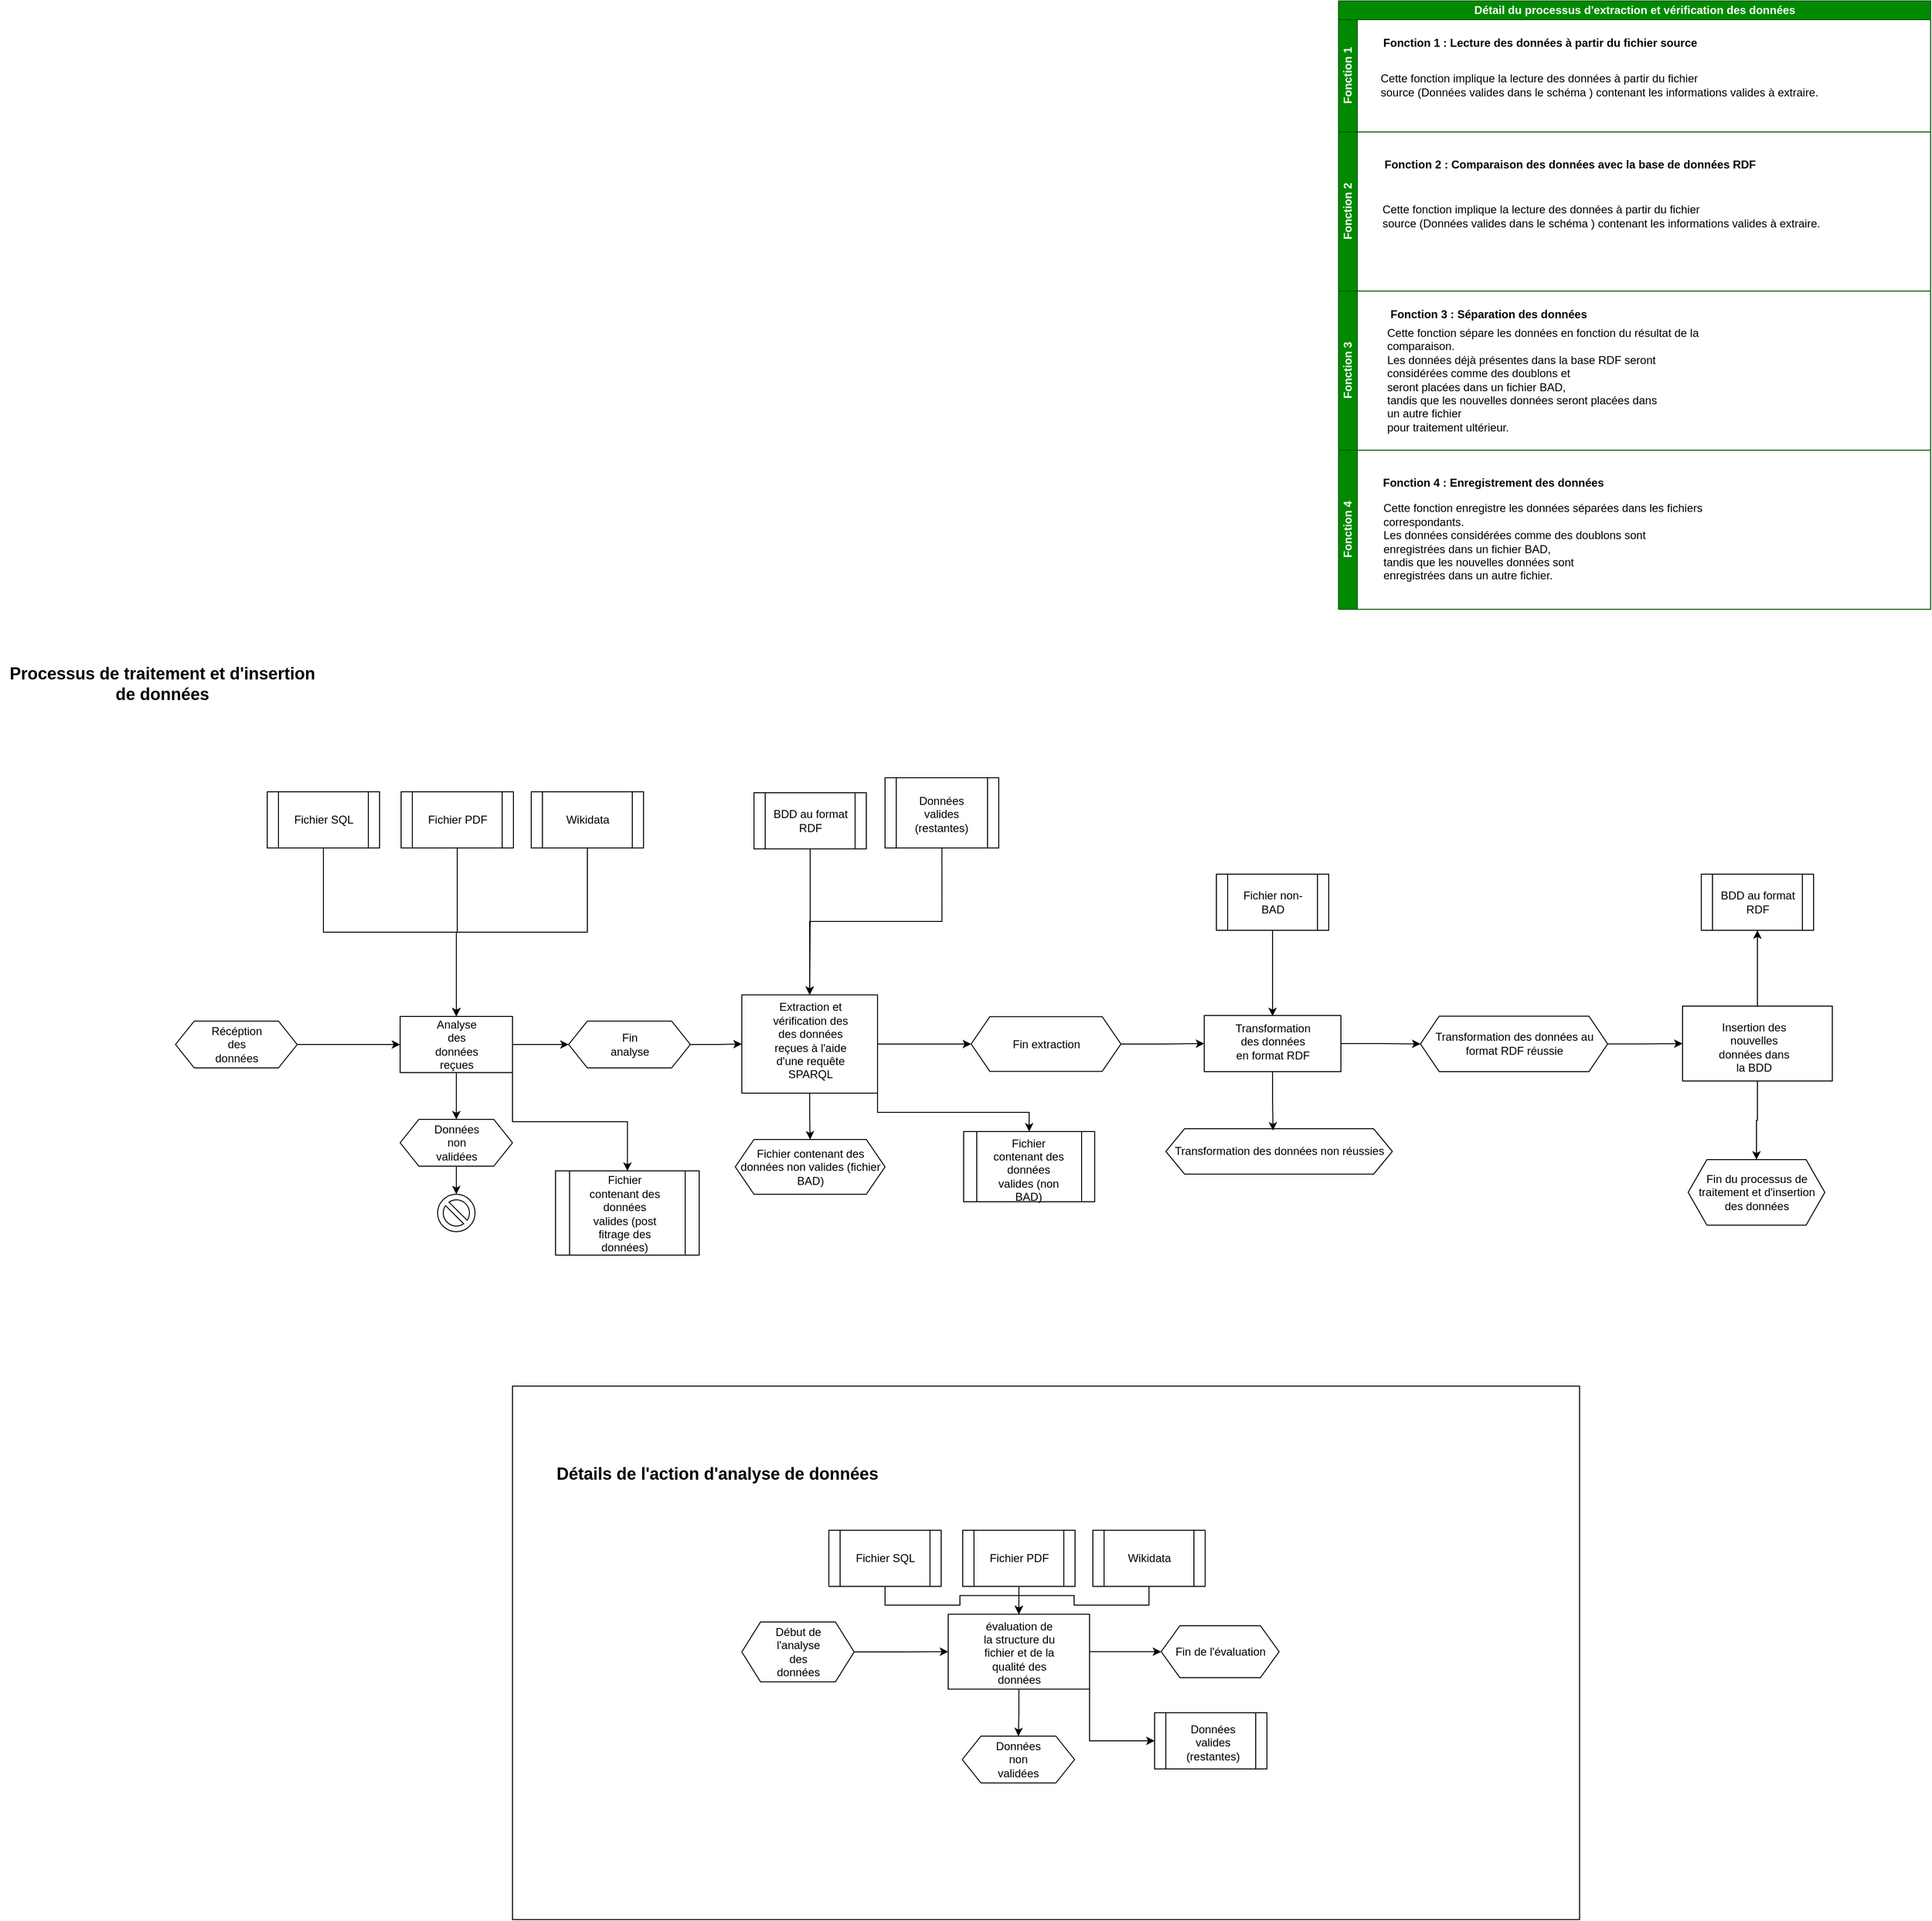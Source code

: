 <mxfile version="23.1.2" type="device" pages="2">
  <diagram name="Page-1" id="oZl6qOF1715ecc37o1_x">
    <mxGraphModel dx="2049" dy="3294" grid="1" gridSize="10" guides="1" tooltips="1" connect="1" arrows="1" fold="0" page="1" pageScale="1" pageWidth="850" pageHeight="1100" math="0" shadow="0">
      <root>
        <mxCell id="0" />
        <mxCell id="1" parent="0" />
        <mxCell id="e2Lqz9-67kXM0NQT878s-1" value="" style="rounded=0;whiteSpace=wrap;html=1;movable=1;resizable=1;rotatable=1;deletable=1;editable=1;locked=0;connectable=1;" vertex="1" parent="1">
          <mxGeometry x="827.5" y="-410" width="1140" height="570" as="geometry" />
        </mxCell>
        <mxCell id="e2Lqz9-67kXM0NQT878s-2" style="edgeStyle=orthogonalEdgeStyle;rounded=0;orthogonalLoop=1;jettySize=auto;html=1;exitX=1;exitY=0.5;exitDx=0;exitDy=0;entryX=0;entryY=0.5;entryDx=0;entryDy=0;" edge="1" parent="1" source="e2Lqz9-67kXM0NQT878s-3" target="e2Lqz9-67kXM0NQT878s-8">
          <mxGeometry relative="1" as="geometry" />
        </mxCell>
        <mxCell id="e2Lqz9-67kXM0NQT878s-3" value="" style="shape=hexagon;perimeter=hexagonPerimeter2;whiteSpace=wrap;html=1;fixedSize=1;rounded=0;" vertex="1" parent="1">
          <mxGeometry x="1072.5" y="-158" width="120" height="64" as="geometry" />
        </mxCell>
        <mxCell id="e2Lqz9-67kXM0NQT878s-4" value="Début de l&#39;analyse des données" style="text;html=1;strokeColor=none;fillColor=none;align=center;verticalAlign=middle;whiteSpace=wrap;rounded=0;" vertex="1" parent="1">
          <mxGeometry x="1102.5" y="-141" width="60" height="30" as="geometry" />
        </mxCell>
        <mxCell id="e2Lqz9-67kXM0NQT878s-5" style="edgeStyle=orthogonalEdgeStyle;rounded=0;orthogonalLoop=1;jettySize=auto;html=1;exitX=0.5;exitY=1;exitDx=0;exitDy=0;entryX=0.5;entryY=0;entryDx=0;entryDy=0;" edge="1" parent="1" source="e2Lqz9-67kXM0NQT878s-8" target="e2Lqz9-67kXM0NQT878s-20">
          <mxGeometry relative="1" as="geometry" />
        </mxCell>
        <mxCell id="e2Lqz9-67kXM0NQT878s-6" style="edgeStyle=orthogonalEdgeStyle;rounded=0;orthogonalLoop=1;jettySize=auto;html=1;exitX=1;exitY=0.5;exitDx=0;exitDy=0;entryX=0;entryY=0.5;entryDx=0;entryDy=0;" edge="1" parent="1" source="e2Lqz9-67kXM0NQT878s-8" target="e2Lqz9-67kXM0NQT878s-19">
          <mxGeometry relative="1" as="geometry" />
        </mxCell>
        <mxCell id="e2Lqz9-67kXM0NQT878s-7" style="edgeStyle=orthogonalEdgeStyle;rounded=0;orthogonalLoop=1;jettySize=auto;html=1;exitX=1;exitY=1;exitDx=0;exitDy=0;entryX=0;entryY=0.5;entryDx=0;entryDy=0;" edge="1" parent="1" source="e2Lqz9-67kXM0NQT878s-8" target="e2Lqz9-67kXM0NQT878s-22">
          <mxGeometry relative="1" as="geometry" />
        </mxCell>
        <mxCell id="e2Lqz9-67kXM0NQT878s-8" value="" style="rounded=0;whiteSpace=wrap;html=1;" vertex="1" parent="1">
          <mxGeometry x="1293" y="-166.25" width="151" height="80" as="geometry" />
        </mxCell>
        <mxCell id="e2Lqz9-67kXM0NQT878s-9" value="évaluation de la structure du fichier et de la qualité des données" style="text;html=1;strokeColor=none;fillColor=none;align=center;verticalAlign=middle;whiteSpace=wrap;rounded=0;" vertex="1" parent="1">
          <mxGeometry x="1325.5" y="-140" width="86" height="30" as="geometry" />
        </mxCell>
        <mxCell id="e2Lqz9-67kXM0NQT878s-10" style="edgeStyle=orthogonalEdgeStyle;rounded=0;orthogonalLoop=1;jettySize=auto;html=1;exitX=0.5;exitY=1;exitDx=0;exitDy=0;entryX=0.5;entryY=0;entryDx=0;entryDy=0;" edge="1" parent="1" source="e2Lqz9-67kXM0NQT878s-11" target="e2Lqz9-67kXM0NQT878s-8">
          <mxGeometry relative="1" as="geometry" />
        </mxCell>
        <mxCell id="e2Lqz9-67kXM0NQT878s-11" value="" style="shape=process;whiteSpace=wrap;html=1;backgroundOutline=1;rounded=0;" vertex="1" parent="1">
          <mxGeometry x="1165.5" y="-256" width="120" height="60" as="geometry" />
        </mxCell>
        <mxCell id="e2Lqz9-67kXM0NQT878s-12" value="Fichier SQL" style="text;html=1;strokeColor=none;fillColor=none;align=center;verticalAlign=middle;whiteSpace=wrap;rounded=0;" vertex="1" parent="1">
          <mxGeometry x="1182.5" y="-241" width="86" height="30" as="geometry" />
        </mxCell>
        <mxCell id="e2Lqz9-67kXM0NQT878s-13" style="edgeStyle=orthogonalEdgeStyle;rounded=0;orthogonalLoop=1;jettySize=auto;html=1;exitX=0.5;exitY=1;exitDx=0;exitDy=0;entryX=0.5;entryY=0;entryDx=0;entryDy=0;" edge="1" parent="1" source="e2Lqz9-67kXM0NQT878s-14" target="e2Lqz9-67kXM0NQT878s-8">
          <mxGeometry relative="1" as="geometry" />
        </mxCell>
        <mxCell id="e2Lqz9-67kXM0NQT878s-14" value="" style="shape=process;whiteSpace=wrap;html=1;backgroundOutline=1;rounded=0;" vertex="1" parent="1">
          <mxGeometry x="1308.5" y="-256" width="120" height="60" as="geometry" />
        </mxCell>
        <mxCell id="e2Lqz9-67kXM0NQT878s-15" value="Fichier PDF" style="text;html=1;strokeColor=none;fillColor=none;align=center;verticalAlign=middle;whiteSpace=wrap;rounded=0;" vertex="1" parent="1">
          <mxGeometry x="1325.5" y="-241" width="86" height="30" as="geometry" />
        </mxCell>
        <mxCell id="e2Lqz9-67kXM0NQT878s-16" style="edgeStyle=orthogonalEdgeStyle;rounded=0;orthogonalLoop=1;jettySize=auto;html=1;exitX=0.5;exitY=1;exitDx=0;exitDy=0;entryX=0.5;entryY=0;entryDx=0;entryDy=0;" edge="1" parent="1" source="e2Lqz9-67kXM0NQT878s-17" target="e2Lqz9-67kXM0NQT878s-8">
          <mxGeometry relative="1" as="geometry" />
        </mxCell>
        <mxCell id="e2Lqz9-67kXM0NQT878s-17" value="" style="shape=process;whiteSpace=wrap;html=1;backgroundOutline=1;rounded=0;" vertex="1" parent="1">
          <mxGeometry x="1447.5" y="-256" width="120" height="60" as="geometry" />
        </mxCell>
        <mxCell id="e2Lqz9-67kXM0NQT878s-18" value="Wikidata" style="text;html=1;strokeColor=none;fillColor=none;align=center;verticalAlign=middle;whiteSpace=wrap;rounded=0;" vertex="1" parent="1">
          <mxGeometry x="1464.5" y="-241" width="86" height="30" as="geometry" />
        </mxCell>
        <mxCell id="e2Lqz9-67kXM0NQT878s-19" value="Fin de l&#39;évaluation" style="shape=hexagon;perimeter=hexagonPerimeter2;whiteSpace=wrap;html=1;fixedSize=1;rounded=0;" vertex="1" parent="1">
          <mxGeometry x="1520.5" y="-154" width="126" height="55.5" as="geometry" />
        </mxCell>
        <mxCell id="e2Lqz9-67kXM0NQT878s-20" value="" style="shape=hexagon;perimeter=hexagonPerimeter2;whiteSpace=wrap;html=1;fixedSize=1;rounded=0;" vertex="1" parent="1">
          <mxGeometry x="1308" y="-36" width="120" height="50" as="geometry" />
        </mxCell>
        <mxCell id="e2Lqz9-67kXM0NQT878s-21" value="Données non validées" style="text;html=1;strokeColor=none;fillColor=none;align=center;verticalAlign=middle;whiteSpace=wrap;rounded=0;" vertex="1" parent="1">
          <mxGeometry x="1338" y="-26" width="60" height="30" as="geometry" />
        </mxCell>
        <mxCell id="e2Lqz9-67kXM0NQT878s-22" value="" style="shape=process;whiteSpace=wrap;html=1;backgroundOutline=1;rounded=0;" vertex="1" parent="1">
          <mxGeometry x="1513.5" y="-61" width="120" height="60" as="geometry" />
        </mxCell>
        <mxCell id="e2Lqz9-67kXM0NQT878s-23" value="Données valides (restantes)" style="text;html=1;strokeColor=none;fillColor=none;align=center;verticalAlign=middle;whiteSpace=wrap;rounded=0;" vertex="1" parent="1">
          <mxGeometry x="1532.5" y="-44" width="86" height="30" as="geometry" />
        </mxCell>
        <mxCell id="e2Lqz9-67kXM0NQT878s-24" value="&lt;b&gt;&lt;font style=&quot;font-size: 18px;&quot;&gt;Détails de l&#39;action d&#39;analyse de données&lt;br&gt;&lt;/font&gt;&lt;/b&gt;" style="text;html=1;strokeColor=none;fillColor=none;align=center;verticalAlign=middle;whiteSpace=wrap;rounded=0;" vertex="1" parent="1">
          <mxGeometry x="873" y="-376" width="347" height="120" as="geometry" />
        </mxCell>
        <mxCell id="e2Lqz9-67kXM0NQT878s-25" style="edgeStyle=orthogonalEdgeStyle;rounded=0;orthogonalLoop=1;jettySize=auto;html=1;exitX=1;exitY=0.5;exitDx=0;exitDy=0;entryX=0;entryY=0.5;entryDx=0;entryDy=0;" edge="1" parent="1" source="e2Lqz9-67kXM0NQT878s-26" target="e2Lqz9-67kXM0NQT878s-31">
          <mxGeometry relative="1" as="geometry" />
        </mxCell>
        <mxCell id="e2Lqz9-67kXM0NQT878s-26" value="" style="shape=hexagon;perimeter=hexagonPerimeter2;whiteSpace=wrap;html=1;fixedSize=1;rounded=0;" vertex="1" parent="1">
          <mxGeometry x="467.5" y="-800" width="130" height="50" as="geometry" />
        </mxCell>
        <mxCell id="e2Lqz9-67kXM0NQT878s-27" value="Récéption des données" style="text;html=1;strokeColor=none;fillColor=none;align=center;verticalAlign=middle;whiteSpace=wrap;rounded=0;" vertex="1" parent="1">
          <mxGeometry x="502.5" y="-790" width="60" height="30" as="geometry" />
        </mxCell>
        <mxCell id="e2Lqz9-67kXM0NQT878s-28" style="edgeStyle=orthogonalEdgeStyle;rounded=0;orthogonalLoop=1;jettySize=auto;html=1;exitX=0.5;exitY=1;exitDx=0;exitDy=0;entryX=0.5;entryY=0;entryDx=0;entryDy=0;" edge="1" parent="1" source="e2Lqz9-67kXM0NQT878s-31" target="e2Lqz9-67kXM0NQT878s-33">
          <mxGeometry relative="1" as="geometry" />
        </mxCell>
        <mxCell id="e2Lqz9-67kXM0NQT878s-29" style="edgeStyle=orthogonalEdgeStyle;rounded=0;orthogonalLoop=1;jettySize=auto;html=1;exitX=1;exitY=0.5;exitDx=0;exitDy=0;entryX=0;entryY=0.5;entryDx=0;entryDy=0;" edge="1" parent="1" source="e2Lqz9-67kXM0NQT878s-31" target="e2Lqz9-67kXM0NQT878s-43">
          <mxGeometry relative="1" as="geometry" />
        </mxCell>
        <mxCell id="e2Lqz9-67kXM0NQT878s-30" style="edgeStyle=orthogonalEdgeStyle;rounded=0;orthogonalLoop=1;jettySize=auto;html=1;exitX=1;exitY=1;exitDx=0;exitDy=0;entryX=0.5;entryY=0;entryDx=0;entryDy=0;" edge="1" parent="1" source="e2Lqz9-67kXM0NQT878s-31" target="e2Lqz9-67kXM0NQT878s-80">
          <mxGeometry relative="1" as="geometry" />
        </mxCell>
        <mxCell id="e2Lqz9-67kXM0NQT878s-31" value="" style="rounded=0;whiteSpace=wrap;html=1;" vertex="1" parent="1">
          <mxGeometry x="707.5" y="-805" width="120" height="60" as="geometry" />
        </mxCell>
        <mxCell id="e2Lqz9-67kXM0NQT878s-32" value="Analyse des données reçues" style="text;html=1;strokeColor=none;fillColor=none;align=center;verticalAlign=middle;whiteSpace=wrap;rounded=0;" vertex="1" parent="1">
          <mxGeometry x="737.5" y="-790" width="60" height="30" as="geometry" />
        </mxCell>
        <mxCell id="e2Lqz9-67kXM0NQT878s-33" value="" style="shape=hexagon;perimeter=hexagonPerimeter2;whiteSpace=wrap;html=1;fixedSize=1;rounded=0;" vertex="1" parent="1">
          <mxGeometry x="707.5" y="-695" width="120" height="50" as="geometry" />
        </mxCell>
        <mxCell id="e2Lqz9-67kXM0NQT878s-34" value="Données non validées" style="text;html=1;strokeColor=none;fillColor=none;align=center;verticalAlign=middle;whiteSpace=wrap;rounded=0;" vertex="1" parent="1">
          <mxGeometry x="737.5" y="-685" width="60" height="30" as="geometry" />
        </mxCell>
        <mxCell id="e2Lqz9-67kXM0NQT878s-35" value="" style="verticalLabelPosition=bottom;verticalAlign=top;html=1;shape=mxgraph.basic.no_symbol;rounded=0;" vertex="1" parent="1">
          <mxGeometry x="747.5" y="-615" width="40" height="40" as="geometry" />
        </mxCell>
        <mxCell id="e2Lqz9-67kXM0NQT878s-36" style="edgeStyle=orthogonalEdgeStyle;rounded=0;orthogonalLoop=1;jettySize=auto;html=1;exitX=0.5;exitY=1;exitDx=0;exitDy=0;entryX=0.5;entryY=0;entryDx=0;entryDy=0;entryPerimeter=0;" edge="1" parent="1" source="e2Lqz9-67kXM0NQT878s-33" target="e2Lqz9-67kXM0NQT878s-35">
          <mxGeometry relative="1" as="geometry" />
        </mxCell>
        <mxCell id="e2Lqz9-67kXM0NQT878s-37" style="edgeStyle=orthogonalEdgeStyle;rounded=0;orthogonalLoop=1;jettySize=auto;html=1;exitX=1;exitY=0.5;exitDx=0;exitDy=0;entryX=0;entryY=0.5;entryDx=0;entryDy=0;" edge="1" parent="1" source="e2Lqz9-67kXM0NQT878s-40" target="e2Lqz9-67kXM0NQT878s-59">
          <mxGeometry relative="1" as="geometry" />
        </mxCell>
        <mxCell id="e2Lqz9-67kXM0NQT878s-38" style="edgeStyle=orthogonalEdgeStyle;rounded=0;orthogonalLoop=1;jettySize=auto;html=1;exitX=0.5;exitY=1;exitDx=0;exitDy=0;entryX=0.5;entryY=0;entryDx=0;entryDy=0;" edge="1" parent="1" source="e2Lqz9-67kXM0NQT878s-40" target="e2Lqz9-67kXM0NQT878s-60">
          <mxGeometry relative="1" as="geometry" />
        </mxCell>
        <mxCell id="e2Lqz9-67kXM0NQT878s-39" style="edgeStyle=orthogonalEdgeStyle;rounded=0;orthogonalLoop=1;jettySize=auto;html=1;exitX=1;exitY=1;exitDx=0;exitDy=0;entryX=0.5;entryY=0;entryDx=0;entryDy=0;" edge="1" parent="1" source="e2Lqz9-67kXM0NQT878s-40" target="e2Lqz9-67kXM0NQT878s-78">
          <mxGeometry relative="1" as="geometry" />
        </mxCell>
        <mxCell id="e2Lqz9-67kXM0NQT878s-40" value="" style="rounded=0;whiteSpace=wrap;html=1;" vertex="1" parent="1">
          <mxGeometry x="1072.5" y="-828" width="145" height="105" as="geometry" />
        </mxCell>
        <mxCell id="e2Lqz9-67kXM0NQT878s-41" value="Extraction et vérification des des données reçues à l&#39;aide d&#39;une requête SPARQL" style="text;html=1;strokeColor=none;fillColor=none;align=center;verticalAlign=middle;whiteSpace=wrap;rounded=0;" vertex="1" parent="1">
          <mxGeometry x="1102.5" y="-794" width="86" height="30" as="geometry" />
        </mxCell>
        <mxCell id="e2Lqz9-67kXM0NQT878s-42" style="edgeStyle=orthogonalEdgeStyle;rounded=0;orthogonalLoop=1;jettySize=auto;html=1;exitX=1;exitY=0.5;exitDx=0;exitDy=0;entryX=0;entryY=0.5;entryDx=0;entryDy=0;" edge="1" parent="1" source="e2Lqz9-67kXM0NQT878s-43" target="e2Lqz9-67kXM0NQT878s-40">
          <mxGeometry relative="1" as="geometry" />
        </mxCell>
        <mxCell id="e2Lqz9-67kXM0NQT878s-43" value="" style="shape=hexagon;perimeter=hexagonPerimeter2;whiteSpace=wrap;html=1;fixedSize=1;rounded=0;" vertex="1" parent="1">
          <mxGeometry x="887.5" y="-800" width="130" height="50" as="geometry" />
        </mxCell>
        <mxCell id="e2Lqz9-67kXM0NQT878s-44" value="Fin analyse" style="text;html=1;strokeColor=none;fillColor=none;align=center;verticalAlign=middle;whiteSpace=wrap;rounded=0;" vertex="1" parent="1">
          <mxGeometry x="922.5" y="-790" width="60" height="30" as="geometry" />
        </mxCell>
        <mxCell id="e2Lqz9-67kXM0NQT878s-45" style="edgeStyle=orthogonalEdgeStyle;rounded=0;orthogonalLoop=1;jettySize=auto;html=1;exitX=0.5;exitY=1;exitDx=0;exitDy=0;entryX=0.5;entryY=0;entryDx=0;entryDy=0;" edge="1" parent="1" source="e2Lqz9-67kXM0NQT878s-46" target="e2Lqz9-67kXM0NQT878s-40">
          <mxGeometry relative="1" as="geometry" />
        </mxCell>
        <mxCell id="e2Lqz9-67kXM0NQT878s-46" value="" style="shape=process;whiteSpace=wrap;html=1;backgroundOutline=1;rounded=0;" vertex="1" parent="1">
          <mxGeometry x="1085.5" y="-1044" width="120" height="60" as="geometry" />
        </mxCell>
        <mxCell id="e2Lqz9-67kXM0NQT878s-47" value="BDD au format RDF" style="text;html=1;strokeColor=none;fillColor=none;align=center;verticalAlign=middle;whiteSpace=wrap;rounded=0;" vertex="1" parent="1">
          <mxGeometry x="1102.5" y="-1029" width="86" height="30" as="geometry" />
        </mxCell>
        <mxCell id="e2Lqz9-67kXM0NQT878s-48" style="edgeStyle=orthogonalEdgeStyle;rounded=0;orthogonalLoop=1;jettySize=auto;html=1;exitX=1;exitY=0.5;exitDx=0;exitDy=0;entryX=0;entryY=0.5;entryDx=0;entryDy=0;" edge="1" parent="1" source="e2Lqz9-67kXM0NQT878s-49" target="e2Lqz9-67kXM0NQT878s-71">
          <mxGeometry relative="1" as="geometry" />
        </mxCell>
        <mxCell id="e2Lqz9-67kXM0NQT878s-49" value="" style="rounded=0;whiteSpace=wrap;html=1;" vertex="1" parent="1">
          <mxGeometry x="1566.5" y="-806" width="146" height="60" as="geometry" />
        </mxCell>
        <mxCell id="e2Lqz9-67kXM0NQT878s-50" value="Transformation des données en format RDF" style="text;html=1;strokeColor=none;fillColor=none;align=center;verticalAlign=middle;whiteSpace=wrap;rounded=0;" vertex="1" parent="1">
          <mxGeometry x="1596.5" y="-793" width="86" height="30" as="geometry" />
        </mxCell>
        <mxCell id="e2Lqz9-67kXM0NQT878s-51" value="" style="shape=process;whiteSpace=wrap;html=1;backgroundOutline=1;rounded=0;" vertex="1" parent="1">
          <mxGeometry x="2097.5" y="-957" width="120" height="60" as="geometry" />
        </mxCell>
        <mxCell id="e2Lqz9-67kXM0NQT878s-52" value="BDD au format RDF" style="text;html=1;strokeColor=none;fillColor=none;align=center;verticalAlign=middle;whiteSpace=wrap;rounded=0;" vertex="1" parent="1">
          <mxGeometry x="2114.5" y="-942" width="86" height="30" as="geometry" />
        </mxCell>
        <mxCell id="e2Lqz9-67kXM0NQT878s-53" style="edgeStyle=orthogonalEdgeStyle;rounded=0;orthogonalLoop=1;jettySize=auto;html=1;exitX=0.5;exitY=0;exitDx=0;exitDy=0;entryX=0.5;entryY=1;entryDx=0;entryDy=0;" edge="1" parent="1" source="e2Lqz9-67kXM0NQT878s-55" target="e2Lqz9-67kXM0NQT878s-51">
          <mxGeometry relative="1" as="geometry" />
        </mxCell>
        <mxCell id="e2Lqz9-67kXM0NQT878s-54" style="edgeStyle=orthogonalEdgeStyle;rounded=0;orthogonalLoop=1;jettySize=auto;html=1;exitX=0.5;exitY=1;exitDx=0;exitDy=0;entryX=0.5;entryY=0;entryDx=0;entryDy=0;" edge="1" parent="1" source="e2Lqz9-67kXM0NQT878s-55" target="e2Lqz9-67kXM0NQT878s-57">
          <mxGeometry relative="1" as="geometry" />
        </mxCell>
        <mxCell id="e2Lqz9-67kXM0NQT878s-55" value="" style="rounded=0;whiteSpace=wrap;html=1;" vertex="1" parent="1">
          <mxGeometry x="2077.5" y="-816" width="160" height="80" as="geometry" />
        </mxCell>
        <mxCell id="e2Lqz9-67kXM0NQT878s-56" value="Insertion des nouvelles données dans la BDD" style="text;html=1;strokeColor=none;fillColor=none;align=center;verticalAlign=middle;whiteSpace=wrap;rounded=0;" vertex="1" parent="1">
          <mxGeometry x="2110.5" y="-787" width="86" height="30" as="geometry" />
        </mxCell>
        <mxCell id="e2Lqz9-67kXM0NQT878s-57" value="Fin du processus de traitement et d&#39;insertion des données" style="shape=hexagon;perimeter=hexagonPerimeter2;whiteSpace=wrap;html=1;fixedSize=1;rounded=0;" vertex="1" parent="1">
          <mxGeometry x="2083.5" y="-652" width="146" height="70" as="geometry" />
        </mxCell>
        <mxCell id="e2Lqz9-67kXM0NQT878s-58" style="edgeStyle=orthogonalEdgeStyle;rounded=0;orthogonalLoop=1;jettySize=auto;html=1;exitX=1;exitY=0.5;exitDx=0;exitDy=0;entryX=0;entryY=0.5;entryDx=0;entryDy=0;" edge="1" parent="1" source="e2Lqz9-67kXM0NQT878s-59" target="e2Lqz9-67kXM0NQT878s-49">
          <mxGeometry relative="1" as="geometry" />
        </mxCell>
        <mxCell id="e2Lqz9-67kXM0NQT878s-59" value="Fin extraction" style="shape=hexagon;perimeter=hexagonPerimeter2;whiteSpace=wrap;html=1;fixedSize=1;rounded=0;" vertex="1" parent="1">
          <mxGeometry x="1317.5" y="-804.75" width="160" height="58.5" as="geometry" />
        </mxCell>
        <mxCell id="e2Lqz9-67kXM0NQT878s-60" value="Fichier contenant des données non valides (fichier BAD)" style="shape=hexagon;perimeter=hexagonPerimeter2;whiteSpace=wrap;html=1;fixedSize=1;rounded=0;" vertex="1" parent="1">
          <mxGeometry x="1065.5" y="-673.5" width="160" height="58.5" as="geometry" />
        </mxCell>
        <mxCell id="e2Lqz9-67kXM0NQT878s-61" style="edgeStyle=orthogonalEdgeStyle;rounded=0;orthogonalLoop=1;jettySize=auto;html=1;exitX=0.5;exitY=1;exitDx=0;exitDy=0;entryX=0.5;entryY=0;entryDx=0;entryDy=0;" edge="1" parent="1" source="e2Lqz9-67kXM0NQT878s-62" target="e2Lqz9-67kXM0NQT878s-31">
          <mxGeometry relative="1" as="geometry" />
        </mxCell>
        <mxCell id="e2Lqz9-67kXM0NQT878s-62" value="" style="shape=process;whiteSpace=wrap;html=1;backgroundOutline=1;rounded=0;" vertex="1" parent="1">
          <mxGeometry x="565.5" y="-1045" width="120" height="60" as="geometry" />
        </mxCell>
        <mxCell id="e2Lqz9-67kXM0NQT878s-63" value="Fichier SQL" style="text;html=1;strokeColor=none;fillColor=none;align=center;verticalAlign=middle;whiteSpace=wrap;rounded=0;" vertex="1" parent="1">
          <mxGeometry x="582.5" y="-1030" width="86" height="30" as="geometry" />
        </mxCell>
        <mxCell id="e2Lqz9-67kXM0NQT878s-64" style="edgeStyle=orthogonalEdgeStyle;rounded=0;orthogonalLoop=1;jettySize=auto;html=1;exitX=0.5;exitY=1;exitDx=0;exitDy=0;entryX=0.5;entryY=0;entryDx=0;entryDy=0;" edge="1" parent="1" source="e2Lqz9-67kXM0NQT878s-65" target="e2Lqz9-67kXM0NQT878s-31">
          <mxGeometry relative="1" as="geometry" />
        </mxCell>
        <mxCell id="e2Lqz9-67kXM0NQT878s-65" value="" style="shape=process;whiteSpace=wrap;html=1;backgroundOutline=1;rounded=0;" vertex="1" parent="1">
          <mxGeometry x="708.5" y="-1045" width="120" height="60" as="geometry" />
        </mxCell>
        <mxCell id="e2Lqz9-67kXM0NQT878s-66" value="Fichier PDF" style="text;html=1;strokeColor=none;fillColor=none;align=center;verticalAlign=middle;whiteSpace=wrap;rounded=0;" vertex="1" parent="1">
          <mxGeometry x="725.5" y="-1030" width="86" height="30" as="geometry" />
        </mxCell>
        <mxCell id="e2Lqz9-67kXM0NQT878s-67" style="edgeStyle=orthogonalEdgeStyle;rounded=0;orthogonalLoop=1;jettySize=auto;html=1;exitX=0.5;exitY=1;exitDx=0;exitDy=0;entryX=0.5;entryY=0;entryDx=0;entryDy=0;" edge="1" parent="1" source="e2Lqz9-67kXM0NQT878s-68" target="e2Lqz9-67kXM0NQT878s-31">
          <mxGeometry relative="1" as="geometry" />
        </mxCell>
        <mxCell id="e2Lqz9-67kXM0NQT878s-68" value="" style="shape=process;whiteSpace=wrap;html=1;backgroundOutline=1;rounded=0;" vertex="1" parent="1">
          <mxGeometry x="847.5" y="-1045" width="120" height="60" as="geometry" />
        </mxCell>
        <mxCell id="e2Lqz9-67kXM0NQT878s-69" value="Wikidata" style="text;html=1;strokeColor=none;fillColor=none;align=center;verticalAlign=middle;whiteSpace=wrap;rounded=0;" vertex="1" parent="1">
          <mxGeometry x="864.5" y="-1030" width="86" height="30" as="geometry" />
        </mxCell>
        <mxCell id="e2Lqz9-67kXM0NQT878s-70" style="edgeStyle=orthogonalEdgeStyle;rounded=0;orthogonalLoop=1;jettySize=auto;html=1;exitX=1;exitY=0.5;exitDx=0;exitDy=0;entryX=0;entryY=0.5;entryDx=0;entryDy=0;" edge="1" parent="1" source="e2Lqz9-67kXM0NQT878s-71" target="e2Lqz9-67kXM0NQT878s-55">
          <mxGeometry relative="1" as="geometry" />
        </mxCell>
        <mxCell id="e2Lqz9-67kXM0NQT878s-71" value="Transformation des données au format RDF réussie" style="shape=hexagon;perimeter=hexagonPerimeter2;whiteSpace=wrap;html=1;fixedSize=1;rounded=0;" vertex="1" parent="1">
          <mxGeometry x="1797.5" y="-805.25" width="200" height="59.25" as="geometry" />
        </mxCell>
        <mxCell id="e2Lqz9-67kXM0NQT878s-72" value="Transformation des données non réussies" style="shape=hexagon;perimeter=hexagonPerimeter2;whiteSpace=wrap;html=1;fixedSize=1;rounded=0;" vertex="1" parent="1">
          <mxGeometry x="1525.5" y="-685" width="242" height="48.5" as="geometry" />
        </mxCell>
        <mxCell id="e2Lqz9-67kXM0NQT878s-73" style="edgeStyle=orthogonalEdgeStyle;rounded=0;orthogonalLoop=1;jettySize=auto;html=1;exitX=0.5;exitY=1;exitDx=0;exitDy=0;entryX=0.473;entryY=0.039;entryDx=0;entryDy=0;entryPerimeter=0;" edge="1" parent="1" source="e2Lqz9-67kXM0NQT878s-49" target="e2Lqz9-67kXM0NQT878s-72">
          <mxGeometry relative="1" as="geometry" />
        </mxCell>
        <mxCell id="e2Lqz9-67kXM0NQT878s-74" value="&lt;b&gt;&lt;font style=&quot;font-size: 18px;&quot;&gt;Processus de traitement et d&#39;insertion de données&lt;br&gt;&lt;/font&gt;&lt;/b&gt;" style="text;html=1;strokeColor=none;fillColor=none;align=center;verticalAlign=middle;whiteSpace=wrap;rounded=0;" vertex="1" parent="1">
          <mxGeometry x="280" y="-1220" width="347" height="120" as="geometry" />
        </mxCell>
        <mxCell id="e2Lqz9-67kXM0NQT878s-75" value="" style="shape=process;whiteSpace=wrap;html=1;backgroundOutline=1;rounded=0;" vertex="1" parent="1">
          <mxGeometry x="1579.5" y="-957" width="120" height="60" as="geometry" />
        </mxCell>
        <mxCell id="e2Lqz9-67kXM0NQT878s-76" value="Fichier non-BAD" style="text;html=1;strokeColor=none;fillColor=none;align=center;verticalAlign=middle;whiteSpace=wrap;rounded=0;" vertex="1" parent="1">
          <mxGeometry x="1596.5" y="-942" width="86" height="30" as="geometry" />
        </mxCell>
        <mxCell id="e2Lqz9-67kXM0NQT878s-77" value="" style="endArrow=classic;html=1;rounded=0;entryX=0.5;entryY=0;entryDx=0;entryDy=0;exitX=0.5;exitY=1;exitDx=0;exitDy=0;" edge="1" parent="1" source="e2Lqz9-67kXM0NQT878s-75">
          <mxGeometry width="50" height="50" relative="1" as="geometry">
            <mxPoint x="1459" y="-840" as="sourcePoint" />
            <mxPoint x="1639.5" y="-805.25" as="targetPoint" />
          </mxGeometry>
        </mxCell>
        <mxCell id="e2Lqz9-67kXM0NQT878s-78" value="" style="shape=process;whiteSpace=wrap;html=1;backgroundOutline=1;rounded=0;" vertex="1" parent="1">
          <mxGeometry x="1309.5" y="-682" width="140" height="75" as="geometry" />
        </mxCell>
        <mxCell id="e2Lqz9-67kXM0NQT878s-79" value="Fichier contenant des données valides (non BAD)" style="text;html=1;strokeColor=none;fillColor=none;align=center;verticalAlign=middle;whiteSpace=wrap;rounded=0;" vertex="1" parent="1">
          <mxGeometry x="1336" y="-656.5" width="86" height="30" as="geometry" />
        </mxCell>
        <mxCell id="e2Lqz9-67kXM0NQT878s-80" value="" style="shape=process;whiteSpace=wrap;html=1;backgroundOutline=1;rounded=0;" vertex="1" parent="1">
          <mxGeometry x="873.5" y="-640" width="153.5" height="90" as="geometry" />
        </mxCell>
        <mxCell id="e2Lqz9-67kXM0NQT878s-81" value="Fichier contenant des données valides (post fitrage des données)" style="text;html=1;strokeColor=none;fillColor=none;align=center;verticalAlign=middle;whiteSpace=wrap;rounded=0;" vertex="1" parent="1">
          <mxGeometry x="903.5" y="-607" width="86.5" height="25" as="geometry" />
        </mxCell>
        <mxCell id="e2Lqz9-67kXM0NQT878s-82" style="edgeStyle=orthogonalEdgeStyle;rounded=0;orthogonalLoop=1;jettySize=auto;html=1;exitX=0.5;exitY=1;exitDx=0;exitDy=0;entryX=0.5;entryY=0;entryDx=0;entryDy=0;" edge="1" parent="1" source="e2Lqz9-67kXM0NQT878s-83" target="e2Lqz9-67kXM0NQT878s-40">
          <mxGeometry relative="1" as="geometry" />
        </mxCell>
        <mxCell id="e2Lqz9-67kXM0NQT878s-83" value="" style="shape=process;whiteSpace=wrap;html=1;backgroundOutline=1;rounded=0;" vertex="1" parent="1">
          <mxGeometry x="1225.5" y="-1060" width="121.5" height="75" as="geometry" />
        </mxCell>
        <mxCell id="e2Lqz9-67kXM0NQT878s-84" value="Données valides (restantes)" style="text;html=1;strokeColor=none;fillColor=none;align=center;verticalAlign=middle;whiteSpace=wrap;rounded=0;" vertex="1" parent="1">
          <mxGeometry x="1242.5" y="-1036" width="86" height="30" as="geometry" />
        </mxCell>
        <mxCell id="e2Lqz9-67kXM0NQT878s-85" value="Détail du processus d&#39;extraction et vérification des données" style="swimlane;childLayout=stackLayout;resizeParent=1;resizeParentMax=0;horizontal=1;startSize=20;horizontalStack=0;html=1;rounded=0;shadow=0;strokeColor=#005700;align=center;verticalAlign=middle;fontFamily=Helvetica;fontSize=12;fontColor=#ffffff;fillColor=#008a00;" vertex="1" parent="1">
          <mxGeometry x="1710" y="-1890" width="632.5" height="480" as="geometry" />
        </mxCell>
        <mxCell id="e2Lqz9-67kXM0NQT878s-86" value="Fonction 1" style="swimlane;startSize=20;horizontal=0;html=1;rounded=0;shadow=0;strokeColor=#005700;align=center;verticalAlign=middle;fontFamily=Helvetica;fontSize=12;fontColor=#ffffff;fillColor=#008a00;" vertex="1" parent="e2Lqz9-67kXM0NQT878s-85">
          <mxGeometry y="20" width="632.5" height="120" as="geometry" />
        </mxCell>
        <mxCell id="e2Lqz9-67kXM0NQT878s-87" value="&lt;strong&gt;Fonction 1 : Lecture des données à partir du fichier source&lt;/strong&gt;" style="text;html=1;align=center;verticalAlign=middle;resizable=0;points=[];autosize=1;strokeColor=none;fillColor=none;fontFamily=Helvetica;fontSize=12;fontColor=default;rounded=0;" vertex="1" parent="e2Lqz9-67kXM0NQT878s-86">
          <mxGeometry x="35" y="10" width="360" height="30" as="geometry" />
        </mxCell>
        <mxCell id="e2Lqz9-67kXM0NQT878s-88" value="&lt;div align=&quot;left&quot;&gt;&lt;br&gt;&lt;/div&gt;" style="text;html=1;align=center;verticalAlign=middle;resizable=0;points=[];autosize=1;strokeColor=none;fillColor=none;fontFamily=Helvetica;fontSize=12;fontColor=default;rounded=0;" vertex="1" parent="e2Lqz9-67kXM0NQT878s-86">
          <mxGeometry x="205" y="40" width="20" height="30" as="geometry" />
        </mxCell>
        <mxCell id="e2Lqz9-67kXM0NQT878s-89" value="&lt;div align=&quot;left&quot;&gt;Cette fonction implique la lecture des données à partir du fichier &lt;br&gt;source (Données valides dans le schéma ) contenant les informations valides à extraire. &lt;br&gt;&lt;/div&gt;" style="text;html=1;align=left;verticalAlign=middle;resizable=0;points=[];autosize=1;strokeColor=none;fillColor=none;fontFamily=Helvetica;fontSize=12;fontColor=default;rounded=0;" vertex="1" parent="e2Lqz9-67kXM0NQT878s-86">
          <mxGeometry x="42.5" y="50" width="490" height="40" as="geometry" />
        </mxCell>
        <mxCell id="e2Lqz9-67kXM0NQT878s-90" value="Fonction 2" style="swimlane;startSize=20;horizontal=0;html=1;rounded=0;shadow=0;strokeColor=#005700;align=center;verticalAlign=middle;fontFamily=Helvetica;fontSize=12;fontColor=#ffffff;fillColor=#008a00;" vertex="1" parent="e2Lqz9-67kXM0NQT878s-85">
          <mxGeometry y="140" width="632.5" height="170" as="geometry" />
        </mxCell>
        <mxCell id="e2Lqz9-67kXM0NQT878s-91" value="&lt;strong&gt;Fonction 2 : &lt;/strong&gt;&lt;strong&gt;Comparaison des données avec la base de données RDF&lt;/strong&gt;" style="text;html=1;align=center;verticalAlign=middle;resizable=0;points=[];autosize=1;strokeColor=none;fillColor=none;fontFamily=Helvetica;fontSize=12;fontColor=default;rounded=0;" vertex="1" parent="e2Lqz9-67kXM0NQT878s-90">
          <mxGeometry x="37" y="20" width="420" height="30" as="geometry" />
        </mxCell>
        <mxCell id="e2Lqz9-67kXM0NQT878s-92" value="&lt;div align=&quot;left&quot;&gt;Cette fonction implique la lecture des données à partir du fichier &lt;br&gt;source (Données valides dans le schéma ) contenant les informations valides à extraire. &lt;br&gt;&lt;/div&gt;" style="text;html=1;align=left;verticalAlign=middle;resizable=0;points=[];autosize=1;strokeColor=none;fillColor=none;fontFamily=Helvetica;fontSize=12;fontColor=default;rounded=0;" vertex="1" parent="e2Lqz9-67kXM0NQT878s-90">
          <mxGeometry x="45" y="70" width="490" height="40" as="geometry" />
        </mxCell>
        <mxCell id="e2Lqz9-67kXM0NQT878s-93" value="Fonction 3" style="swimlane;startSize=20;horizontal=0;html=1;rounded=0;shadow=0;strokeColor=#005700;align=center;verticalAlign=middle;fontFamily=Helvetica;fontSize=12;fontColor=#ffffff;fillColor=#008a00;" vertex="1" parent="e2Lqz9-67kXM0NQT878s-85">
          <mxGeometry y="310" width="632.5" height="170" as="geometry" />
        </mxCell>
        <mxCell id="e2Lqz9-67kXM0NQT878s-94" value="&lt;strong&gt;Fonction 3 : &lt;/strong&gt;&lt;strong&gt;Séparation des données&lt;/strong&gt;" style="text;html=1;align=center;verticalAlign=middle;resizable=0;points=[];autosize=1;strokeColor=none;fillColor=none;fontFamily=Helvetica;fontSize=12;fontColor=default;rounded=0;" vertex="1" parent="e2Lqz9-67kXM0NQT878s-93">
          <mxGeometry x="45" y="10" width="230" height="30" as="geometry" />
        </mxCell>
        <mxCell id="e2Lqz9-67kXM0NQT878s-95" value="Cette fonction sépare les données en fonction du résultat de la &lt;br/&gt;comparaison. &lt;br&gt;Les données déjà présentes dans la base RDF seront &lt;br/&gt;considérées comme des doublons et &lt;br&gt;seront placées dans un fichier BAD, &lt;br/&gt;tandis que les nouvelles données seront placées dans &lt;br&gt;un autre fichier &lt;br/&gt;pour traitement ultérieur." style="text;html=1;align=left;verticalAlign=middle;resizable=0;points=[];autosize=1;strokeColor=none;fillColor=none;fontFamily=Helvetica;fontSize=12;fontColor=default;rounded=0;" vertex="1" parent="e2Lqz9-67kXM0NQT878s-93">
          <mxGeometry x="50" y="30" width="360" height="130" as="geometry" />
        </mxCell>
        <mxCell id="e2Lqz9-67kXM0NQT878s-96" value="Fonction 4" style="swimlane;startSize=20;horizontal=0;html=1;rounded=0;shadow=0;strokeColor=#005700;align=center;verticalAlign=middle;fontFamily=Helvetica;fontSize=12;fontColor=#ffffff;fillColor=#008a00;" vertex="1" parent="1">
          <mxGeometry x="1710" y="-1410" width="632.5" height="170" as="geometry" />
        </mxCell>
        <mxCell id="e2Lqz9-67kXM0NQT878s-97" value="&lt;strong&gt;Fonction 4 : &lt;/strong&gt;&lt;strong&gt;Enregistrement des données&lt;/strong&gt;" style="text;html=1;align=center;verticalAlign=middle;resizable=0;points=[];autosize=1;strokeColor=none;fillColor=none;fontFamily=Helvetica;fontSize=12;fontColor=default;rounded=0;" vertex="1" parent="e2Lqz9-67kXM0NQT878s-96">
          <mxGeometry x="35" y="20" width="260" height="30" as="geometry" />
        </mxCell>
        <mxCell id="e2Lqz9-67kXM0NQT878s-98" value="Cette fonction enregistre les données séparées dans les fichiers &lt;br/&gt;correspondants. &lt;br&gt;Les données considérées comme des doublons sont &lt;br/&gt;enregistrées dans un fichier BAD,&lt;br&gt; tandis que les nouvelles données sont &lt;br/&gt;enregistrées dans un autre fichier." style="text;html=1;align=left;verticalAlign=middle;resizable=0;points=[];autosize=1;strokeColor=none;fillColor=none;fontFamily=Helvetica;fontSize=12;fontColor=default;rounded=0;" vertex="1" parent="e2Lqz9-67kXM0NQT878s-96">
          <mxGeometry x="46" y="48" width="360" height="100" as="geometry" />
        </mxCell>
      </root>
    </mxGraphModel>
  </diagram>
  <diagram id="I6f48GYqFmgBtnCIX_KN" name="Page-2">
    <mxGraphModel dx="1434" dy="766" grid="1" gridSize="10" guides="1" tooltips="1" connect="1" arrows="1" fold="1" page="1" pageScale="1" pageWidth="850" pageHeight="1100" math="0" shadow="0">
      <root>
        <mxCell id="0" />
        <mxCell id="1" parent="0" />
      </root>
    </mxGraphModel>
  </diagram>
</mxfile>
